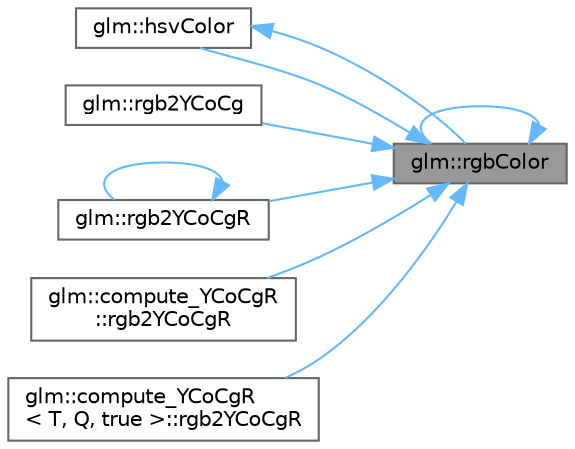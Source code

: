 digraph "glm::rgbColor"
{
 // LATEX_PDF_SIZE
  bgcolor="transparent";
  edge [fontname=Helvetica,fontsize=10,labelfontname=Helvetica,labelfontsize=10];
  node [fontname=Helvetica,fontsize=10,shape=box,height=0.2,width=0.4];
  rankdir="RL";
  Node1 [id="Node000001",label="glm::rgbColor",height=0.2,width=0.4,color="gray40", fillcolor="grey60", style="filled", fontcolor="black",tooltip=" "];
  Node1 -> Node2 [id="edge17_Node000001_Node000002",dir="back",color="steelblue1",style="solid",tooltip=" "];
  Node2 [id="Node000002",label="glm::hsvColor",height=0.2,width=0.4,color="grey40", fillcolor="white", style="filled",URL="$group__gtx__color__space.html#gad8e8b0183982509b7fa4501db019035e",tooltip=" "];
  Node2 -> Node1 [id="edge18_Node000002_Node000001",dir="back",color="steelblue1",style="solid",tooltip=" "];
  Node1 -> Node3 [id="edge19_Node000001_Node000003",dir="back",color="steelblue1",style="solid",tooltip=" "];
  Node3 [id="Node000003",label="glm::rgb2YCoCg",height=0.2,width=0.4,color="grey40", fillcolor="white", style="filled",URL="$group__gtx__color__space___y_co_cg.html#ga3a3c1f86c4a1a69a37691bd25756e78a",tooltip=" "];
  Node1 -> Node4 [id="edge20_Node000001_Node000004",dir="back",color="steelblue1",style="solid",tooltip=" "];
  Node4 [id="Node000004",label="glm::rgb2YCoCgR",height=0.2,width=0.4,color="grey40", fillcolor="white", style="filled",URL="$group__gtx__color__space___y_co_cg.html#ga07fbe87de445c16b1cd6f237bfc1afda",tooltip=" "];
  Node4 -> Node4 [id="edge21_Node000004_Node000004",dir="back",color="steelblue1",style="solid",tooltip=" "];
  Node1 -> Node5 [id="edge22_Node000001_Node000005",dir="back",color="steelblue1",style="solid",tooltip=" "];
  Node5 [id="Node000005",label="glm::compute_YCoCgR\l::rgb2YCoCgR",height=0.2,width=0.4,color="grey40", fillcolor="white", style="filled",URL="$classglm_1_1compute___y_co_cg_r.html#a89aaa37f12efc674626e6ff6349e5294",tooltip=" "];
  Node1 -> Node6 [id="edge23_Node000001_Node000006",dir="back",color="steelblue1",style="solid",tooltip=" "];
  Node6 [id="Node000006",label="glm::compute_YCoCgR\l\< T, Q, true \>::rgb2YCoCgR",height=0.2,width=0.4,color="grey40", fillcolor="white", style="filled",URL="$classglm_1_1compute___y_co_cg_r_3_01_t_00_01_q_00_01true_01_4.html#ab9c1887c48be527fd8815ac9cb07d025",tooltip=" "];
  Node1 -> Node1 [id="edge24_Node000001_Node000001",dir="back",color="steelblue1",style="solid",tooltip=" "];
}
